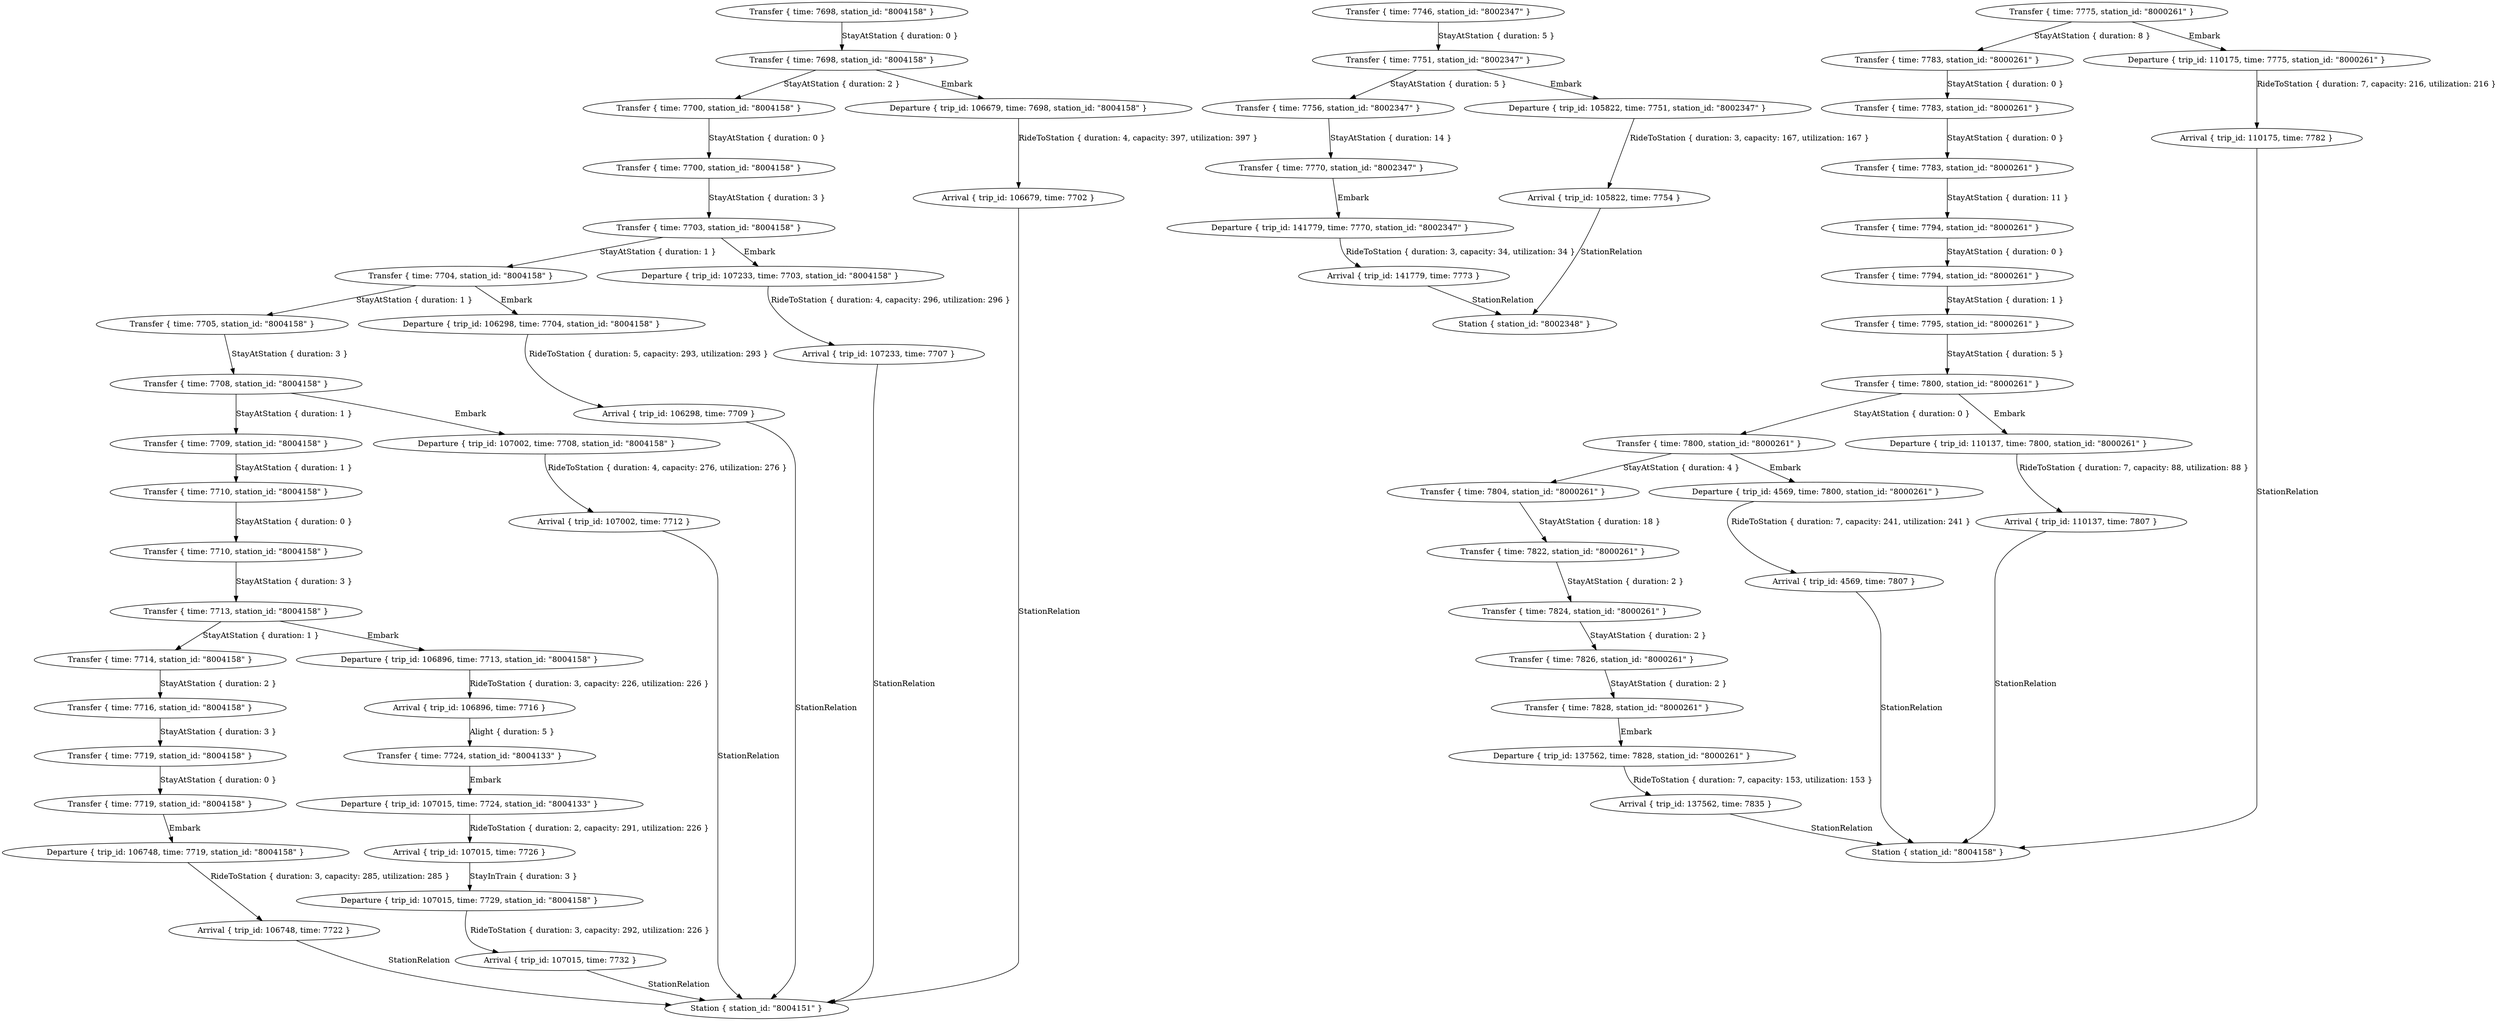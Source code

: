 digraph {
    0 [ label = "Transfer { time: 7698, station_id: \"8004158\" }" ]
    1 [ label = "Transfer { time: 7698, station_id: \"8004158\" }" ]
    2 [ label = "Transfer { time: 7700, station_id: \"8004158\" }" ]
    3 [ label = "Transfer { time: 7700, station_id: \"8004158\" }" ]
    4 [ label = "Transfer { time: 7703, station_id: \"8004158\" }" ]
    5 [ label = "Transfer { time: 7704, station_id: \"8004158\" }" ]
    6 [ label = "Transfer { time: 7705, station_id: \"8004158\" }" ]
    7 [ label = "Transfer { time: 7708, station_id: \"8004158\" }" ]
    8 [ label = "Transfer { time: 7709, station_id: \"8004158\" }" ]
    9 [ label = "Transfer { time: 7710, station_id: \"8004158\" }" ]
    10 [ label = "Transfer { time: 7710, station_id: \"8004158\" }" ]
    11 [ label = "Transfer { time: 7713, station_id: \"8004158\" }" ]
    12 [ label = "Transfer { time: 7714, station_id: \"8004158\" }" ]
    13 [ label = "Transfer { time: 7716, station_id: \"8004158\" }" ]
    14 [ label = "Transfer { time: 7719, station_id: \"8004158\" }" ]
    15 [ label = "Transfer { time: 7719, station_id: \"8004158\" }" ]
    16 [ label = "Departure { trip_id: 106748, time: 7719, station_id: \"8004158\" }" ]
    17 [ label = "Arrival { trip_id: 106748, time: 7722 }" ]
    18 [ label = "Station { station_id: \"8004151\" }" ]
    19 [ label = "Departure { trip_id: 106896, time: 7713, station_id: \"8004158\" }" ]
    20 [ label = "Arrival { trip_id: 106896, time: 7716 }" ]
    21 [ label = "Transfer { time: 7724, station_id: \"8004133\" }" ]
    22 [ label = "Departure { trip_id: 107015, time: 7724, station_id: \"8004133\" }" ]
    23 [ label = "Arrival { trip_id: 107015, time: 7726 }" ]
    24 [ label = "Departure { trip_id: 107015, time: 7729, station_id: \"8004158\" }" ]
    25 [ label = "Arrival { trip_id: 107015, time: 7732 }" ]
    26 [ label = "Departure { trip_id: 107002, time: 7708, station_id: \"8004158\" }" ]
    27 [ label = "Arrival { trip_id: 107002, time: 7712 }" ]
    28 [ label = "Departure { trip_id: 106298, time: 7704, station_id: \"8004158\" }" ]
    29 [ label = "Arrival { trip_id: 106298, time: 7709 }" ]
    30 [ label = "Departure { trip_id: 107233, time: 7703, station_id: \"8004158\" }" ]
    31 [ label = "Arrival { trip_id: 107233, time: 7707 }" ]
    32 [ label = "Departure { trip_id: 106679, time: 7698, station_id: \"8004158\" }" ]
    33 [ label = "Arrival { trip_id: 106679, time: 7702 }" ]
    34 [ label = "Transfer { time: 7746, station_id: \"8002347\" }" ]
    35 [ label = "Transfer { time: 7751, station_id: \"8002347\" }" ]
    36 [ label = "Transfer { time: 7756, station_id: \"8002347\" }" ]
    37 [ label = "Transfer { time: 7770, station_id: \"8002347\" }" ]
    38 [ label = "Departure { trip_id: 141779, time: 7770, station_id: \"8002347\" }" ]
    39 [ label = "Arrival { trip_id: 141779, time: 7773 }" ]
    40 [ label = "Station { station_id: \"8002348\" }" ]
    41 [ label = "Departure { trip_id: 105822, time: 7751, station_id: \"8002347\" }" ]
    42 [ label = "Arrival { trip_id: 105822, time: 7754 }" ]
    43 [ label = "Transfer { time: 7775, station_id: \"8000261\" }" ]
    44 [ label = "Transfer { time: 7783, station_id: \"8000261\" }" ]
    45 [ label = "Transfer { time: 7783, station_id: \"8000261\" }" ]
    46 [ label = "Transfer { time: 7783, station_id: \"8000261\" }" ]
    47 [ label = "Transfer { time: 7794, station_id: \"8000261\" }" ]
    48 [ label = "Transfer { time: 7794, station_id: \"8000261\" }" ]
    49 [ label = "Transfer { time: 7795, station_id: \"8000261\" }" ]
    50 [ label = "Transfer { time: 7800, station_id: \"8000261\" }" ]
    51 [ label = "Transfer { time: 7800, station_id: \"8000261\" }" ]
    52 [ label = "Transfer { time: 7804, station_id: \"8000261\" }" ]
    53 [ label = "Transfer { time: 7822, station_id: \"8000261\" }" ]
    54 [ label = "Transfer { time: 7824, station_id: \"8000261\" }" ]
    55 [ label = "Transfer { time: 7826, station_id: \"8000261\" }" ]
    56 [ label = "Transfer { time: 7828, station_id: \"8000261\" }" ]
    57 [ label = "Departure { trip_id: 137562, time: 7828, station_id: \"8000261\" }" ]
    58 [ label = "Arrival { trip_id: 137562, time: 7835 }" ]
    59 [ label = "Station { station_id: \"8004158\" }" ]
    60 [ label = "Departure { trip_id: 4569, time: 7800, station_id: \"8000261\" }" ]
    61 [ label = "Arrival { trip_id: 4569, time: 7807 }" ]
    62 [ label = "Departure { trip_id: 110137, time: 7800, station_id: \"8000261\" }" ]
    63 [ label = "Arrival { trip_id: 110137, time: 7807 }" ]
    64 [ label = "Departure { trip_id: 110175, time: 7775, station_id: \"8000261\" }" ]
    65 [ label = "Arrival { trip_id: 110175, time: 7782 }" ]
    0 -> 1 [ label = "StayAtStation { duration: 0 }" ]
    1 -> 2 [ label = "StayAtStation { duration: 2 }" ]
    2 -> 3 [ label = "StayAtStation { duration: 0 }" ]
    3 -> 4 [ label = "StayAtStation { duration: 3 }" ]
    4 -> 5 [ label = "StayAtStation { duration: 1 }" ]
    5 -> 6 [ label = "StayAtStation { duration: 1 }" ]
    6 -> 7 [ label = "StayAtStation { duration: 3 }" ]
    7 -> 8 [ label = "StayAtStation { duration: 1 }" ]
    8 -> 9 [ label = "StayAtStation { duration: 1 }" ]
    9 -> 10 [ label = "StayAtStation { duration: 0 }" ]
    10 -> 11 [ label = "StayAtStation { duration: 3 }" ]
    11 -> 12 [ label = "StayAtStation { duration: 1 }" ]
    12 -> 13 [ label = "StayAtStation { duration: 2 }" ]
    13 -> 14 [ label = "StayAtStation { duration: 3 }" ]
    14 -> 15 [ label = "StayAtStation { duration: 0 }" ]
    15 -> 16 [ label = "Embark" ]
    16 -> 17 [ label = "RideToStation { duration: 3, capacity: 285, utilization: 285 }" ]
    17 -> 18 [ label = "StationRelation" ]
    11 -> 19 [ label = "Embark" ]
    19 -> 20 [ label = "RideToStation { duration: 3, capacity: 226, utilization: 226 }" ]
    20 -> 21 [ label = "Alight { duration: 5 }" ]
    21 -> 22 [ label = "Embark" ]
    22 -> 23 [ label = "RideToStation { duration: 2, capacity: 291, utilization: 226 }" ]
    23 -> 24 [ label = "StayInTrain { duration: 3 }" ]
    24 -> 25 [ label = "RideToStation { duration: 3, capacity: 292, utilization: 226 }" ]
    25 -> 18 [ label = "StationRelation" ]
    7 -> 26 [ label = "Embark" ]
    26 -> 27 [ label = "RideToStation { duration: 4, capacity: 276, utilization: 276 }" ]
    27 -> 18 [ label = "StationRelation" ]
    5 -> 28 [ label = "Embark" ]
    28 -> 29 [ label = "RideToStation { duration: 5, capacity: 293, utilization: 293 }" ]
    29 -> 18 [ label = "StationRelation" ]
    4 -> 30 [ label = "Embark" ]
    30 -> 31 [ label = "RideToStation { duration: 4, capacity: 296, utilization: 296 }" ]
    31 -> 18 [ label = "StationRelation" ]
    1 -> 32 [ label = "Embark" ]
    32 -> 33 [ label = "RideToStation { duration: 4, capacity: 397, utilization: 397 }" ]
    33 -> 18 [ label = "StationRelation" ]
    34 -> 35 [ label = "StayAtStation { duration: 5 }" ]
    35 -> 36 [ label = "StayAtStation { duration: 5 }" ]
    36 -> 37 [ label = "StayAtStation { duration: 14 }" ]
    37 -> 38 [ label = "Embark" ]
    38 -> 39 [ label = "RideToStation { duration: 3, capacity: 34, utilization: 34 }" ]
    39 -> 40 [ label = "StationRelation" ]
    35 -> 41 [ label = "Embark" ]
    41 -> 42 [ label = "RideToStation { duration: 3, capacity: 167, utilization: 167 }" ]
    42 -> 40 [ label = "StationRelation" ]
    43 -> 44 [ label = "StayAtStation { duration: 8 }" ]
    44 -> 45 [ label = "StayAtStation { duration: 0 }" ]
    45 -> 46 [ label = "StayAtStation { duration: 0 }" ]
    46 -> 47 [ label = "StayAtStation { duration: 11 }" ]
    47 -> 48 [ label = "StayAtStation { duration: 0 }" ]
    48 -> 49 [ label = "StayAtStation { duration: 1 }" ]
    49 -> 50 [ label = "StayAtStation { duration: 5 }" ]
    50 -> 51 [ label = "StayAtStation { duration: 0 }" ]
    51 -> 52 [ label = "StayAtStation { duration: 4 }" ]
    52 -> 53 [ label = "StayAtStation { duration: 18 }" ]
    53 -> 54 [ label = "StayAtStation { duration: 2 }" ]
    54 -> 55 [ label = "StayAtStation { duration: 2 }" ]
    55 -> 56 [ label = "StayAtStation { duration: 2 }" ]
    56 -> 57 [ label = "Embark" ]
    57 -> 58 [ label = "RideToStation { duration: 7, capacity: 153, utilization: 153 }" ]
    58 -> 59 [ label = "StationRelation" ]
    51 -> 60 [ label = "Embark" ]
    60 -> 61 [ label = "RideToStation { duration: 7, capacity: 241, utilization: 241 }" ]
    61 -> 59 [ label = "StationRelation" ]
    50 -> 62 [ label = "Embark" ]
    62 -> 63 [ label = "RideToStation { duration: 7, capacity: 88, utilization: 88 }" ]
    63 -> 59 [ label = "StationRelation" ]
    43 -> 64 [ label = "Embark" ]
    64 -> 65 [ label = "RideToStation { duration: 7, capacity: 216, utilization: 216 }" ]
    65 -> 59 [ label = "StationRelation" ]
}
